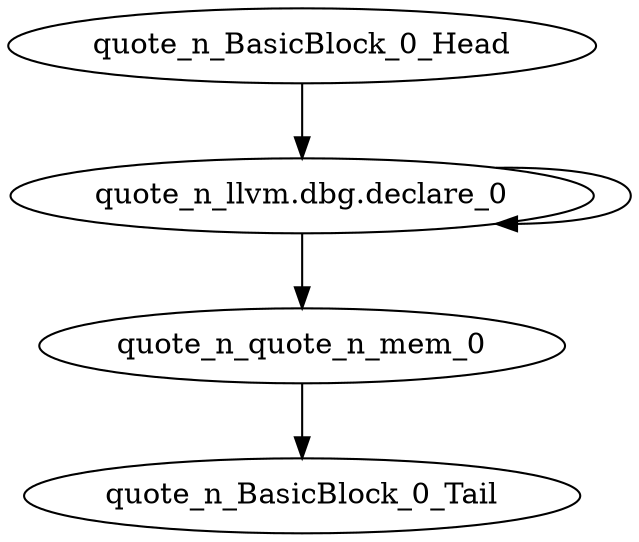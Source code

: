 digraph G {
    "quote_n_llvm.dbg.declare_0" -> "quote_n_llvm.dbg.declare_0"
    "quote_n_llvm.dbg.declare_0" -> "quote_n_quote_n_mem_0"
    "quote_n_BasicBlock_0_Head" -> "quote_n_llvm.dbg.declare_0"
    "quote_n_quote_n_mem_0" -> "quote_n_BasicBlock_0_Tail"
}
